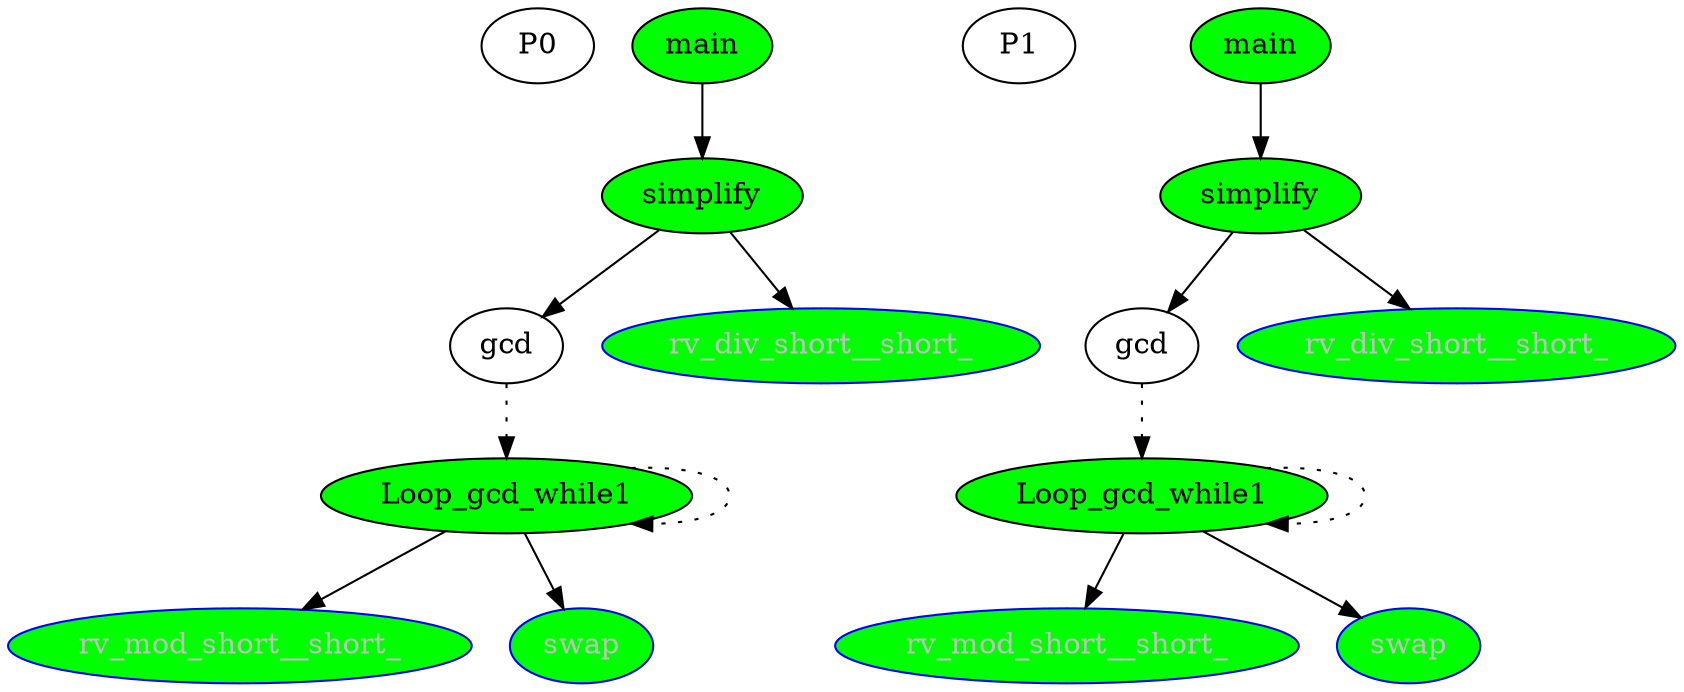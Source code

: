 digraph G{
subgraph G0{ 
side0[label = P0]
node[color = black];
simplify0[label = "simplify",fontcolor = "black"];
rv_mod_short__short_0[label = "rv_mod_short__short_",fontcolor = "grey"];
main0[label = "main",fontcolor = "black"];
gcd0[label = "gcd",fontcolor = "black"];
swap0[label = "swap",fontcolor = "grey"];
rv_div_short__short_0[label = "rv_div_short__short_",fontcolor = "grey"];
Loop_gcd_while10[label = "Loop_gcd_while1",fontcolor = "black"];
simplify0[shape = "ellipse",  style = "filled", fillcolor = "green"]
rv_mod_short__short_0[shape = "ellipse", color = "blue", style = "filled", fillcolor = "green"]
main0[shape = "ellipse",  style = "filled", fillcolor = "green"]
gcd0[shape = "ellipse",  style = "filled", fillcolor = "white"]
swap0[shape = "ellipse", color = "blue", style = "filled", fillcolor = "green"]
rv_div_short__short_0[shape = "ellipse", color = "blue", style = "filled", fillcolor = "green"]
Loop_gcd_while10[shape = "ellipse",  style = "filled", fillcolor = "green"]
main0->simplify0
Loop_gcd_while10->rv_mod_short__short_0
simplify0->gcd0
Loop_gcd_while10->swap0
simplify0->rv_div_short__short_0
gcd0->Loop_gcd_while10[style = dotted]
Loop_gcd_while10->Loop_gcd_while10[style = dotted]
}
subgraph G1{ 
side1[label = P1]
node[color = black];
simplify1[label = "simplify",fontcolor = "black"];
rv_mod_short__short_1[label = "rv_mod_short__short_",fontcolor = "grey"];
main1[label = "main",fontcolor = "black"];
gcd1[label = "gcd",fontcolor = "black"];
swap1[label = "swap",fontcolor = "grey"];
rv_div_short__short_1[label = "rv_div_short__short_",fontcolor = "grey"];
Loop_gcd_while11[label = "Loop_gcd_while1",fontcolor = "black"];
simplify1[shape = "ellipse",  style = "filled", fillcolor = "green"]
rv_mod_short__short_1[shape = "ellipse", color = "blue", style = "filled", fillcolor = "green"]
main1[shape = "ellipse",  style = "filled", fillcolor = "green"]
gcd1[shape = "ellipse",  style = "filled", fillcolor = "white"]
swap1[shape = "ellipse", color = "blue", style = "filled", fillcolor = "green"]
rv_div_short__short_1[shape = "ellipse", color = "blue", style = "filled", fillcolor = "green"]
Loop_gcd_while11[shape = "ellipse",  style = "filled", fillcolor = "green"]
main1->simplify1
Loop_gcd_while11->rv_mod_short__short_1
simplify1->gcd1
Loop_gcd_while11->swap1
simplify1->rv_div_short__short_1
gcd1->Loop_gcd_while11[style = dotted]
Loop_gcd_while11->Loop_gcd_while11[style = dotted]
}
}
